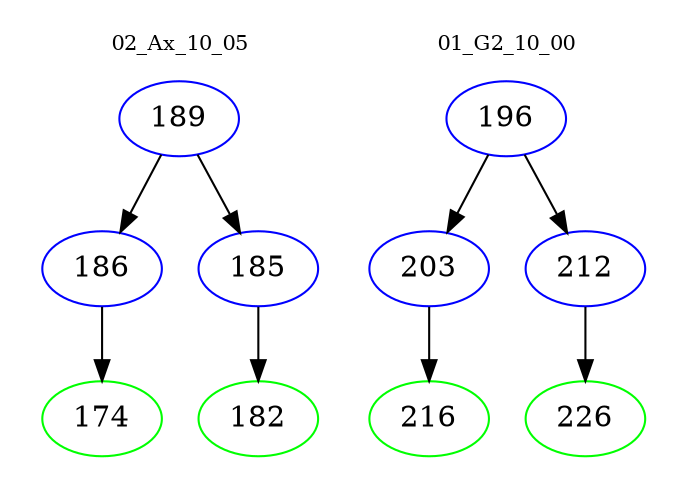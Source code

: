 digraph{
subgraph cluster_0 {
color = white
label = "02_Ax_10_05";
fontsize=10;
T0_189 [label="189", color="blue"]
T0_189 -> T0_186 [color="black"]
T0_186 [label="186", color="blue"]
T0_186 -> T0_174 [color="black"]
T0_174 [label="174", color="green"]
T0_189 -> T0_185 [color="black"]
T0_185 [label="185", color="blue"]
T0_185 -> T0_182 [color="black"]
T0_182 [label="182", color="green"]
}
subgraph cluster_1 {
color = white
label = "01_G2_10_00";
fontsize=10;
T1_196 [label="196", color="blue"]
T1_196 -> T1_203 [color="black"]
T1_203 [label="203", color="blue"]
T1_203 -> T1_216 [color="black"]
T1_216 [label="216", color="green"]
T1_196 -> T1_212 [color="black"]
T1_212 [label="212", color="blue"]
T1_212 -> T1_226 [color="black"]
T1_226 [label="226", color="green"]
}
}
